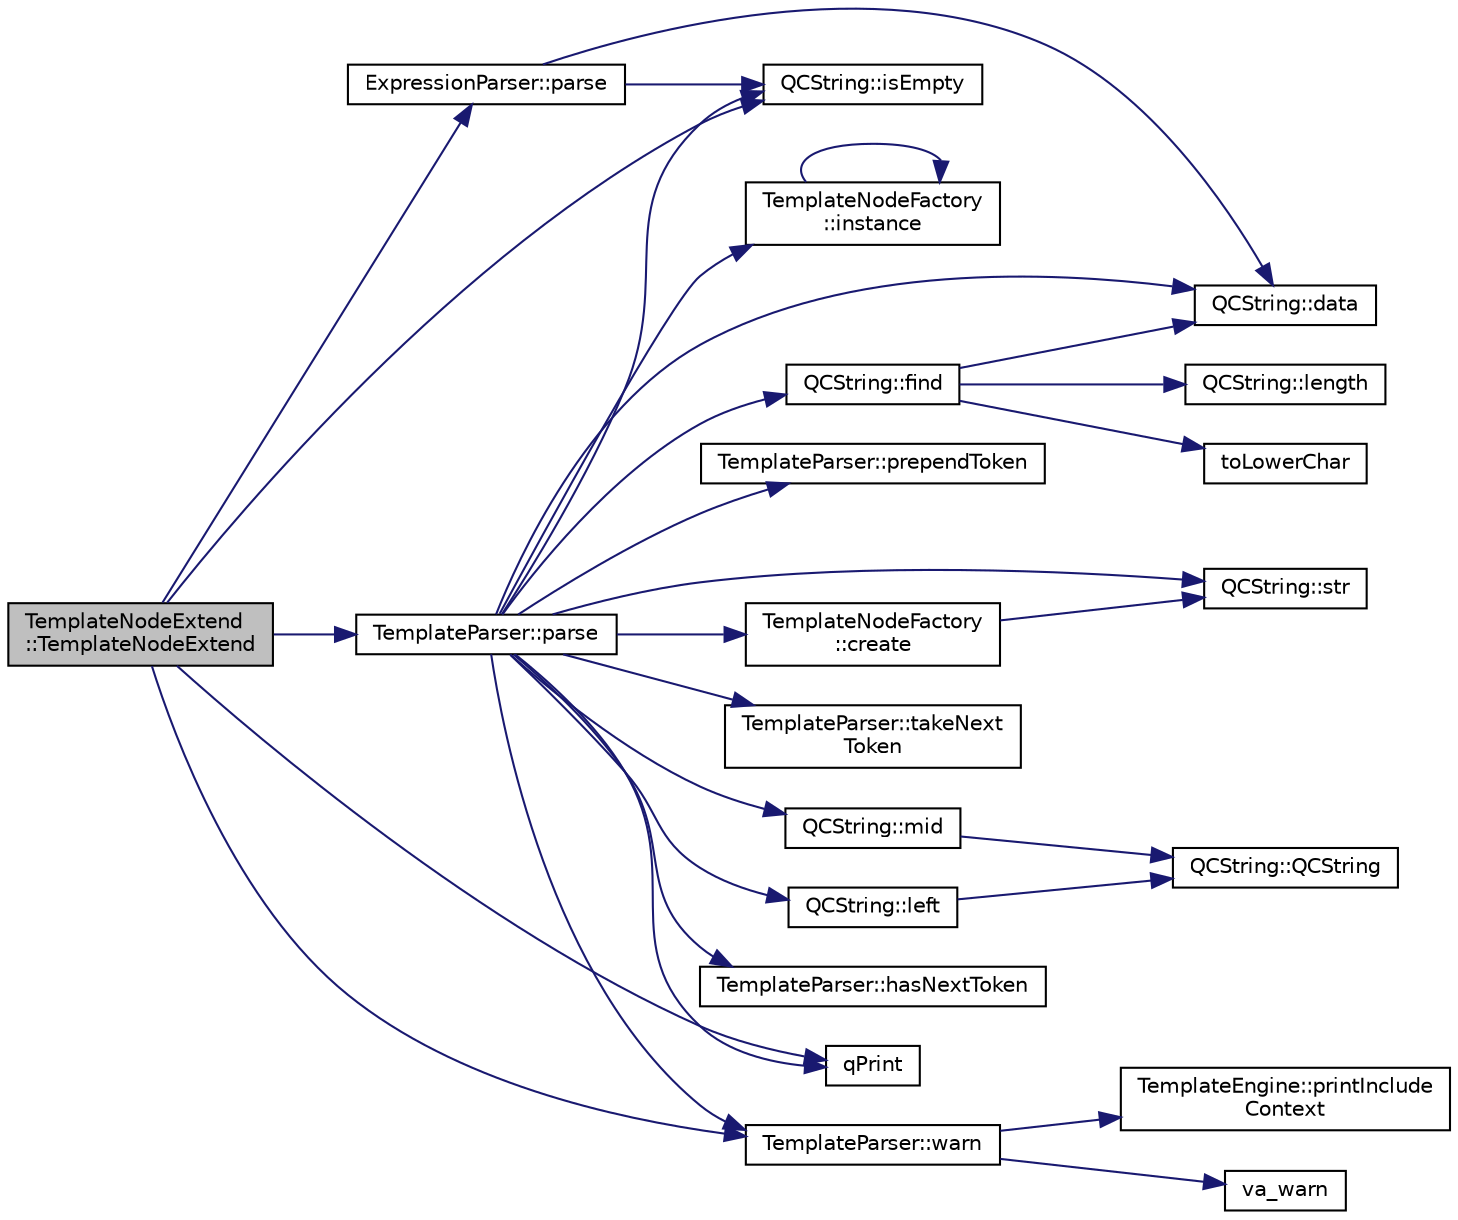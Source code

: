 digraph "TemplateNodeExtend::TemplateNodeExtend"
{
 // LATEX_PDF_SIZE
  edge [fontname="Helvetica",fontsize="10",labelfontname="Helvetica",labelfontsize="10"];
  node [fontname="Helvetica",fontsize="10",shape=record];
  rankdir="LR";
  Node1 [label="TemplateNodeExtend\l::TemplateNodeExtend",height=0.2,width=0.4,color="black", fillcolor="grey75", style="filled", fontcolor="black",tooltip=" "];
  Node1 -> Node2 [color="midnightblue",fontsize="10",style="solid"];
  Node2 [label="QCString::isEmpty",height=0.2,width=0.4,color="black", fillcolor="white", style="filled",URL="$classQCString.html#a621c4090d69ad7d05ef8e5234376c3d8",tooltip=" "];
  Node1 -> Node3 [color="midnightblue",fontsize="10",style="solid"];
  Node3 [label="ExpressionParser::parse",height=0.2,width=0.4,color="black", fillcolor="white", style="filled",URL="$classExpressionParser.html#aabaaf221760058c6226a2cd383b4c36a",tooltip=" "];
  Node3 -> Node4 [color="midnightblue",fontsize="10",style="solid"];
  Node4 [label="QCString::data",height=0.2,width=0.4,color="black", fillcolor="white", style="filled",URL="$classQCString.html#ac3aa3ac1a1c36d3305eba22a2eb0d098",tooltip=" "];
  Node3 -> Node2 [color="midnightblue",fontsize="10",style="solid"];
  Node1 -> Node5 [color="midnightblue",fontsize="10",style="solid"];
  Node5 [label="TemplateParser::parse",height=0.2,width=0.4,color="black", fillcolor="white", style="filled",URL="$classTemplateParser.html#a78da0b7d0153f51e138e6019943dbc46",tooltip=" "];
  Node5 -> Node6 [color="midnightblue",fontsize="10",style="solid"];
  Node6 [label="TemplateNodeFactory\l::create",height=0.2,width=0.4,color="black", fillcolor="white", style="filled",URL="$classTemplateNodeFactory.html#ac60432ba4c040df2263bf81e0f4b05b9",tooltip=" "];
  Node6 -> Node7 [color="midnightblue",fontsize="10",style="solid"];
  Node7 [label="QCString::str",height=0.2,width=0.4,color="black", fillcolor="white", style="filled",URL="$classQCString.html#a9824b07232eea418ab3b3e7dc3178eec",tooltip=" "];
  Node5 -> Node4 [color="midnightblue",fontsize="10",style="solid"];
  Node5 -> Node8 [color="midnightblue",fontsize="10",style="solid"];
  Node8 [label="QCString::find",height=0.2,width=0.4,color="black", fillcolor="white", style="filled",URL="$classQCString.html#a0182ece6b76dad6475dafb53e2faaf10",tooltip=" "];
  Node8 -> Node4 [color="midnightblue",fontsize="10",style="solid"];
  Node8 -> Node9 [color="midnightblue",fontsize="10",style="solid"];
  Node9 [label="QCString::length",height=0.2,width=0.4,color="black", fillcolor="white", style="filled",URL="$classQCString.html#ac52596733e9110b778019946d73fb268",tooltip=" "];
  Node8 -> Node10 [color="midnightblue",fontsize="10",style="solid"];
  Node10 [label="toLowerChar",height=0.2,width=0.4,color="black", fillcolor="white", style="filled",URL="$qcstring_8cpp.html#a4e545641f98651d4fb8299b407721f9b",tooltip=" "];
  Node5 -> Node11 [color="midnightblue",fontsize="10",style="solid"];
  Node11 [label="TemplateParser::hasNextToken",height=0.2,width=0.4,color="black", fillcolor="white", style="filled",URL="$classTemplateParser.html#ac1c96e51a84e8b227749bfababed06d8",tooltip=" "];
  Node5 -> Node12 [color="midnightblue",fontsize="10",style="solid"];
  Node12 [label="TemplateNodeFactory\l::instance",height=0.2,width=0.4,color="black", fillcolor="white", style="filled",URL="$classTemplateNodeFactory.html#a55c8aa6ca3b1db3490572812b308e00a",tooltip=" "];
  Node12 -> Node12 [color="midnightblue",fontsize="10",style="solid"];
  Node5 -> Node2 [color="midnightblue",fontsize="10",style="solid"];
  Node5 -> Node13 [color="midnightblue",fontsize="10",style="solid"];
  Node13 [label="QCString::left",height=0.2,width=0.4,color="black", fillcolor="white", style="filled",URL="$classQCString.html#aecf8b66312c4e97333219cc344c11a4f",tooltip=" "];
  Node13 -> Node14 [color="midnightblue",fontsize="10",style="solid"];
  Node14 [label="QCString::QCString",height=0.2,width=0.4,color="black", fillcolor="white", style="filled",URL="$classQCString.html#ad691e1087cc03e14e00d1147ae0ecab7",tooltip=" "];
  Node5 -> Node15 [color="midnightblue",fontsize="10",style="solid"];
  Node15 [label="QCString::mid",height=0.2,width=0.4,color="black", fillcolor="white", style="filled",URL="$classQCString.html#a27136caf9c0bc4daca574cda6f113551",tooltip=" "];
  Node15 -> Node14 [color="midnightblue",fontsize="10",style="solid"];
  Node5 -> Node16 [color="midnightblue",fontsize="10",style="solid"];
  Node16 [label="TemplateParser::prependToken",height=0.2,width=0.4,color="black", fillcolor="white", style="filled",URL="$classTemplateParser.html#ac233c64a89bd880c20a4a2a7223b371f",tooltip=" "];
  Node5 -> Node17 [color="midnightblue",fontsize="10",style="solid"];
  Node17 [label="qPrint",height=0.2,width=0.4,color="black", fillcolor="white", style="filled",URL="$qcstring_8h.html#a9851ebb5ae2f65b4d2b1d08421edbfd2",tooltip=" "];
  Node5 -> Node7 [color="midnightblue",fontsize="10",style="solid"];
  Node5 -> Node18 [color="midnightblue",fontsize="10",style="solid"];
  Node18 [label="TemplateParser::takeNext\lToken",height=0.2,width=0.4,color="black", fillcolor="white", style="filled",URL="$classTemplateParser.html#a63f6b43025bd31960986863a37dacc9a",tooltip=" "];
  Node5 -> Node19 [color="midnightblue",fontsize="10",style="solid"];
  Node19 [label="TemplateParser::warn",height=0.2,width=0.4,color="black", fillcolor="white", style="filled",URL="$classTemplateParser.html#aea4e82d9a24d74444e62340def6e201c",tooltip=" "];
  Node19 -> Node20 [color="midnightblue",fontsize="10",style="solid"];
  Node20 [label="TemplateEngine::printInclude\lContext",height=0.2,width=0.4,color="black", fillcolor="white", style="filled",URL="$classTemplateEngine.html#a159aaf3096efbfd42cb2a0321d1ec961",tooltip=" "];
  Node19 -> Node21 [color="midnightblue",fontsize="10",style="solid"];
  Node21 [label="va_warn",height=0.2,width=0.4,color="black", fillcolor="white", style="filled",URL="$message_8cpp.html#a93c2070f58918c66ba1faccc3e182391",tooltip=" "];
  Node1 -> Node17 [color="midnightblue",fontsize="10",style="solid"];
  Node1 -> Node19 [color="midnightblue",fontsize="10",style="solid"];
}
